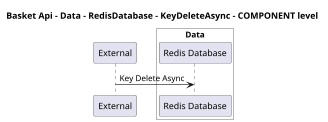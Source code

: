 @startuml
skinparam dpi 60

title Basket Api - Data - RedisDatabase - KeyDeleteAsync - COMPONENT level

participant "External" as C4InterFlow.Utils.ExternalSystem

box "Basket Api" #White

    
box "Data" #White

    participant "Redis Database" as dotnet.eShop.Architecture.SoftwareSystems.BasketApi.Containers.Data.Components.RedisDatabase
end box

end box


C4InterFlow.Utils.ExternalSystem -> dotnet.eShop.Architecture.SoftwareSystems.BasketApi.Containers.Data.Components.RedisDatabase : Key Delete Async


@enduml
